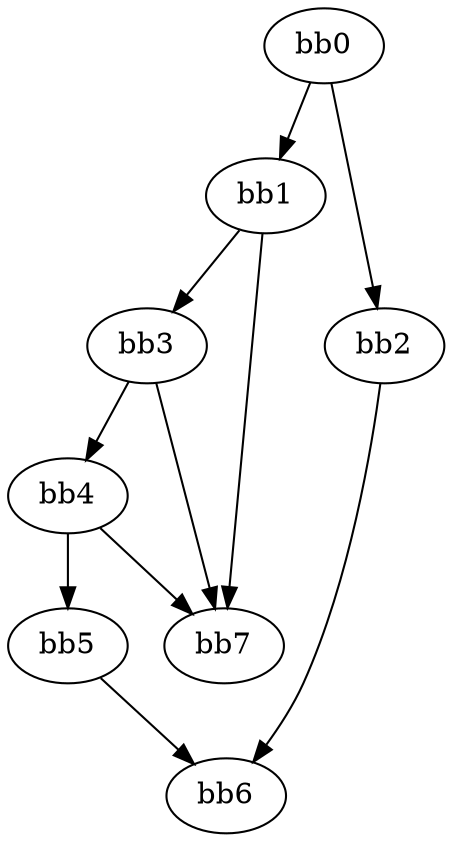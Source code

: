 digraph {
    0 [ label = "bb0\l" ]
    1 [ label = "bb1\l" ]
    2 [ label = "bb2\l" ]
    3 [ label = "bb3\l" ]
    4 [ label = "bb4\l" ]
    5 [ label = "bb5\l" ]
    6 [ label = "bb6\l" ]
    7 [ label = "bb7\l" ]
    0 -> 1 [ ]
    0 -> 2 [ ]
    1 -> 3 [ ]
    1 -> 7 [ ]
    2 -> 6 [ ]
    3 -> 4 [ ]
    3 -> 7 [ ]
    4 -> 5 [ ]
    4 -> 7 [ ]
    5 -> 6 [ ]
}

